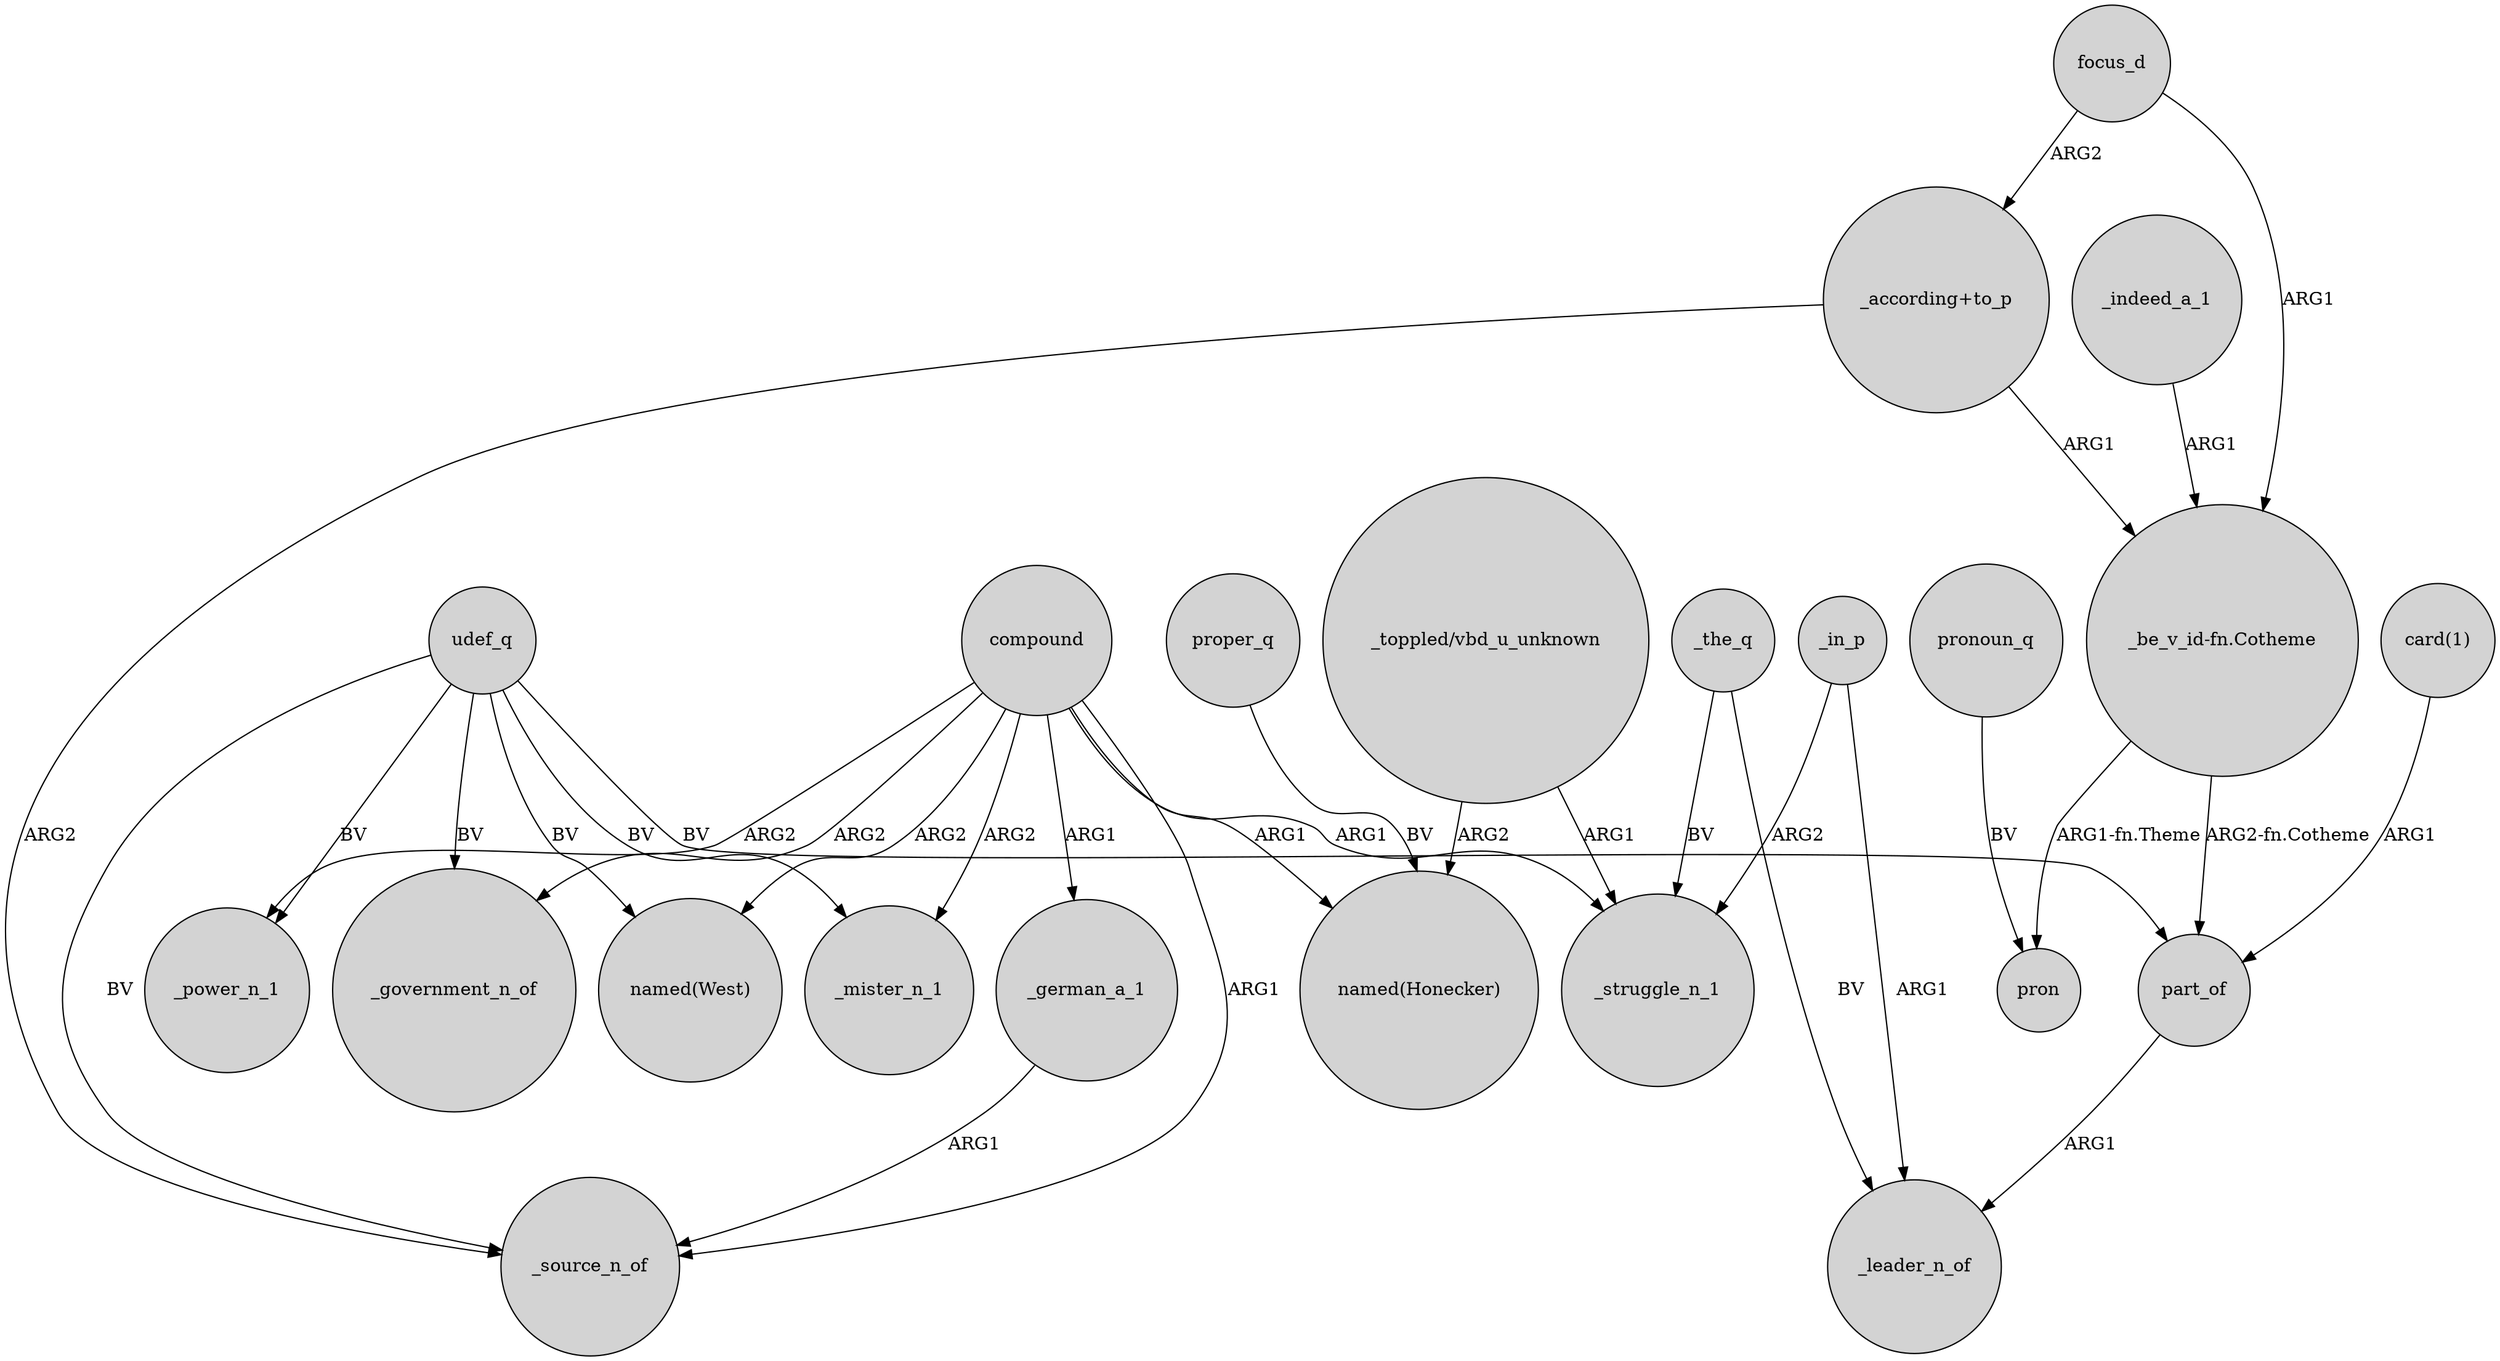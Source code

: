 digraph {
	node [shape=circle style=filled]
	"_be_v_id-fn.Cotheme" -> part_of [label="ARG2-fn.Cotheme"]
	"_according+to_p" -> "_be_v_id-fn.Cotheme" [label=ARG1]
	_the_q -> _leader_n_of [label=BV]
	compound -> _mister_n_1 [label=ARG2]
	compound -> _government_n_of [label=ARG2]
	udef_q -> _government_n_of [label=BV]
	udef_q -> part_of [label=BV]
	udef_q -> _source_n_of [label=BV]
	focus_d -> "_according+to_p" [label=ARG2]
	compound -> "named(Honecker)" [label=ARG1]
	compound -> _struggle_n_1 [label=ARG1]
	udef_q -> _mister_n_1 [label=BV]
	"card(1)" -> part_of [label=ARG1]
	compound -> _power_n_1 [label=ARG2]
	"_toppled/vbd_u_unknown" -> _struggle_n_1 [label=ARG1]
	_in_p -> _struggle_n_1 [label=ARG2]
	pronoun_q -> pron [label=BV]
	_german_a_1 -> _source_n_of [label=ARG1]
	compound -> "named(West)" [label=ARG2]
	"_be_v_id-fn.Cotheme" -> pron [label="ARG1-fn.Theme"]
	compound -> _source_n_of [label=ARG1]
	focus_d -> "_be_v_id-fn.Cotheme" [label=ARG1]
	_in_p -> _leader_n_of [label=ARG1]
	_indeed_a_1 -> "_be_v_id-fn.Cotheme" [label=ARG1]
	udef_q -> "named(West)" [label=BV]
	"_toppled/vbd_u_unknown" -> "named(Honecker)" [label=ARG2]
	udef_q -> _power_n_1 [label=BV]
	"_according+to_p" -> _source_n_of [label=ARG2]
	compound -> _german_a_1 [label=ARG1]
	_the_q -> _struggle_n_1 [label=BV]
	part_of -> _leader_n_of [label=ARG1]
	proper_q -> "named(Honecker)" [label=BV]
}

